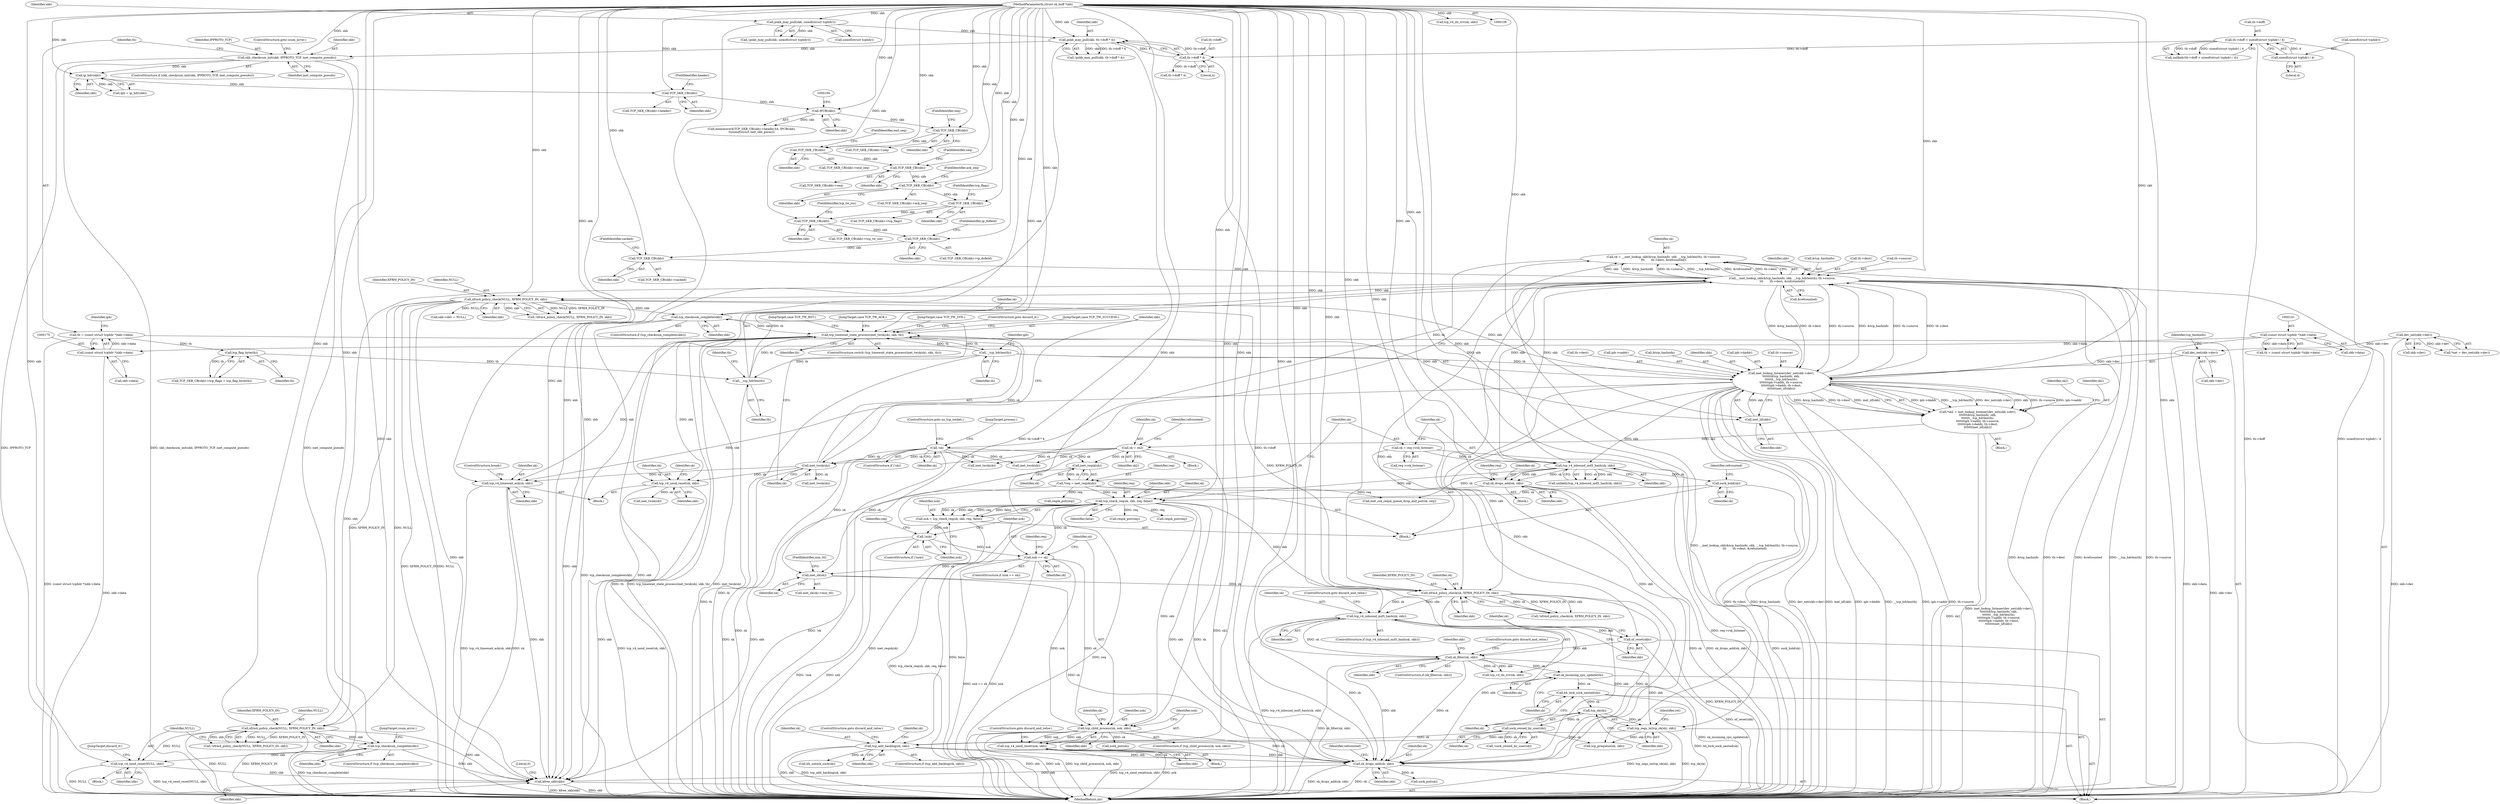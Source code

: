 digraph "0_linux_ac6e780070e30e4c35bd395acfe9191e6268bdd3@API" {
"1000501" [label="(Call,kfree_skb(skb))"];
"1000158" [label="(Call,pskb_may_pull(skb, th->doff * 4))"];
"1000133" [label="(Call,pskb_may_pull(skb, sizeof(struct tcphdr)))"];
"1000107" [label="(MethodParameterIn,struct sk_buff *skb)"];
"1000160" [label="(Call,th->doff * 4)"];
"1000147" [label="(Call,th->doff < sizeof(struct tcphdr) / 4)"];
"1000151" [label="(Call,sizeof(struct tcphdr) / 4)"];
"1000167" [label="(Call,skb_checksum_init(skb, IPPROTO_TCP, inet_compute_pseudo))"];
"1000517" [label="(Call,xfrm4_policy_check(NULL, XFRM_POLICY_IN, skb))"];
"1000546" [label="(Call,inet_lookup_listener(dev_net(skb->dev),\n\t\t\t\t\t\t\t&tcp_hashinfo, skb,\n\t\t\t\t\t\t\t__tcp_hdrlen(th),\n\t\t\t\t\t\t\tiph->saddr, th->source,\n\t\t\t\t\t\t\tiph->daddr, th->dest,\n\t\t\t\t\t\t\tinet_iif(skb)))"];
"1000547" [label="(Call,dev_net(skb->dev))"];
"1000112" [label="(Call,dev_net(skb->dev))"];
"1000270" [label="(Call,__inet_lookup_skb(&tcp_hashinfo, skb, __tcp_hdrlen(th), th->source,\n\t\t\t       th->dest, &refcounted))"];
"1000316" [label="(Call,tcp_v4_inbound_md5_hash(sk, skb))"];
"1000309" [label="(Call,sk = req->rsk_listener)"];
"1000263" [label="(Call,TCP_SKB_CB(skb))"];
"1000256" [label="(Call,TCP_SKB_CB(skb))"];
"1000250" [label="(Call,TCP_SKB_CB(skb))"];
"1000243" [label="(Call,TCP_SKB_CB(skb))"];
"1000234" [label="(Call,TCP_SKB_CB(skb))"];
"1000212" [label="(Call,TCP_SKB_CB(skb))"];
"1000207" [label="(Call,TCP_SKB_CB(skb))"];
"1000198" [label="(Call,TCP_SKB_CB(skb))"];
"1000191" [label="(Call,IPCB(skb))"];
"1000187" [label="(Call,TCP_SKB_CB(skb))"];
"1000181" [label="(Call,ip_hdr(skb))"];
"1000274" [label="(Call,__tcp_hdrlen(th))"];
"1000554" [label="(Call,__tcp_hdrlen(th))"];
"1000535" [label="(Call,tcp_timewait_state_process(inet_twsk(sk), skb, th))"];
"1000536" [label="(Call,inet_twsk(sk))"];
"1000285" [label="(Call,!sk)"];
"1000268" [label="(Call,sk = __inet_lookup_skb(&tcp_hashinfo, skb, __tcp_hdrlen(th), th->source,\n\t\t\t       th->dest, &refcounted))"];
"1000576" [label="(Call,sk = sk2)"];
"1000544" [label="(Call,*sk2 = inet_lookup_listener(dev_net(skb->dev),\n\t\t\t\t\t\t\t&tcp_hashinfo, skb,\n\t\t\t\t\t\t\t__tcp_hdrlen(th),\n\t\t\t\t\t\t\tiph->saddr, th->source,\n\t\t\t\t\t\t\tiph->daddr, th->dest,\n\t\t\t\t\t\t\tinet_iif(skb)))"];
"1000527" [label="(Call,tcp_checksum_complete(skb))"];
"1000246" [label="(Call,tcp_flag_byte(th))"];
"1000172" [label="(Call,th = (const struct tcphdr *)skb->data)"];
"1000174" [label="(Call,(const struct tcphdr *)skb->data)"];
"1000140" [label="(Call,(const struct tcphdr *)skb->data)"];
"1000568" [label="(Call,inet_iif(skb))"];
"1000584" [label="(Call,tcp_v4_timewait_ack(sk, skb))"];
"1000320" [label="(Call,sk_drops_add(sk, skb))"];
"1000478" [label="(Call,xfrm4_policy_check(NULL, XFRM_POLICY_IN, skb))"];
"1000589" [label="(Call,tcp_v4_send_reset(sk, skb))"];
"1000497" [label="(Call,tcp_v4_send_reset(NULL, skb))"];
"1000484" [label="(Call,tcp_checksum_complete(skb))"];
"1000506" [label="(Call,sk_drops_add(sk, skb))"];
"1000404" [label="(Call,tcp_v4_inbound_md5_hash(sk, skb))"];
"1000398" [label="(Call,xfrm4_policy_check(sk, XFRM_POLICY_IN, skb))"];
"1000388" [label="(Call,inet_sk(sk))"];
"1000358" [label="(Call,nsk == sk)"];
"1000351" [label="(Call,!nsk)"];
"1000343" [label="(Call,nsk = tcp_check_req(sk, skb, req, false))"];
"1000345" [label="(Call,tcp_check_req(sk, skb, req, false))"];
"1000338" [label="(Call,sock_hold(sk))"];
"1000304" [label="(Call,*req = inet_reqsk(sk))"];
"1000306" [label="(Call,inet_reqsk(sk))"];
"1000411" [label="(Call,sk_filter(sk, skb))"];
"1000408" [label="(Call,nf_reset(skb))"];
"1000366" [label="(Call,tcp_child_process(sk, nsk, skb))"];
"1000461" [label="(Call,tcp_add_backlog(sk, skb))"];
"1000446" [label="(Call,sock_owned_by_user(sk))"];
"1000438" [label="(Call,tcp_sk(sk))"];
"1000435" [label="(Call,bh_lock_sock_nested(sk))"];
"1000433" [label="(Call,sk_incoming_cpu_update(sk))"];
"1000437" [label="(Call,tcp_segs_in(tcp_sk(sk), skb))"];
"1000371" [label="(Call,tcp_v4_send_reset(nsk, skb))"];
"1000572" [label="(Block,)"];
"1000182" [label="(Identifier,skb)"];
"1000242" [label="(Call,TCP_SKB_CB(skb)->tcp_flags)"];
"1000467" [label="(Identifier,sk)"];
"1000243" [label="(Call,TCP_SKB_CB(skb))"];
"1000349" [label="(Identifier,false)"];
"1000315" [label="(Call,unlikely(tcp_v4_inbound_md5_hash(sk, skb)))"];
"1000462" [label="(Identifier,sk)"];
"1000258" [label="(FieldIdentifier,ip_dsfield)"];
"1000445" [label="(Call,!sock_owned_by_user(sk))"];
"1000311" [label="(Call,req->rsk_listener)"];
"1000151" [label="(Call,sizeof(struct tcphdr) / 4)"];
"1000186" [label="(Call,TCP_SKB_CB(skb)->header)"];
"1000257" [label="(Identifier,skb)"];
"1000273" [label="(Identifier,skb)"];
"1000362" [label="(Call,reqsk_put(req))"];
"1000212" [label="(Call,TCP_SKB_CB(skb))"];
"1000270" [label="(Call,__inet_lookup_skb(&tcp_hashinfo, skb, __tcp_hdrlen(th), th->source,\n\t\t\t       th->dest, &refcounted))"];
"1000487" [label="(JumpTarget,csum_error:)"];
"1000373" [label="(Identifier,skb)"];
"1000498" [label="(Identifier,NULL)"];
"1000277" [label="(Identifier,th)"];
"1000213" [label="(Identifier,skb)"];
"1000181" [label="(Call,ip_hdr(skb))"];
"1000271" [label="(Call,&tcp_hashinfo)"];
"1000479" [label="(Identifier,NULL)"];
"1000390" [label="(FieldIdentifier,min_ttl)"];
"1000548" [label="(Call,skb->dev)"];
"1000591" [label="(Identifier,skb)"];
"1000346" [label="(Identifier,sk)"];
"1000404" [label="(Call,tcp_v4_inbound_md5_hash(sk, skb))"];
"1000146" [label="(Call,unlikely(th->doff < sizeof(struct tcphdr) / 4))"];
"1000211" [label="(Call,TCP_SKB_CB(skb)->seq)"];
"1000511" [label="(Call,sock_put(sk))"];
"1000460" [label="(ControlStructure,if (tcp_add_backlog(sk, skb)))"];
"1000410" [label="(ControlStructure,if (sk_filter(sk, skb)))"];
"1000461" [label="(Call,tcp_add_backlog(sk, skb))"];
"1000344" [label="(Identifier,nsk)"];
"1000541" [label="(JumpTarget,case TCP_TW_SYN:)"];
"1000265" [label="(FieldIdentifier,sacked)"];
"1000304" [label="(Call,*req = inet_reqsk(sk))"];
"1000275" [label="(Identifier,th)"];
"1000233" [label="(Call,TCP_SKB_CB(skb)->ack_seq)"];
"1000241" [label="(Call,TCP_SKB_CB(skb)->tcp_flags = tcp_flag_byte(th))"];
"1000587" [label="(ControlStructure,break;)"];
"1000578" [label="(Identifier,sk2)"];
"1000154" [label="(Literal,4)"];
"1000537" [label="(Identifier,sk)"];
"1000179" [label="(Call,iph = ip_hdr(skb))"];
"1000306" [label="(Call,inet_reqsk(sk))"];
"1000571" [label="(Identifier,sk2)"];
"1000176" [label="(Call,skb->data)"];
"1000585" [label="(Identifier,sk)"];
"1000132" [label="(Call,!pskb_may_pull(skb, sizeof(struct tcphdr)))"];
"1000170" [label="(Identifier,inet_compute_pseudo)"];
"1000510" [label="(Identifier,refcounted)"];
"1000463" [label="(Identifier,skb)"];
"1000447" [label="(Identifier,sk)"];
"1000234" [label="(Call,TCP_SKB_CB(skb))"];
"1000209" [label="(FieldIdentifier,end_seq)"];
"1000484" [label="(Call,tcp_checksum_complete(skb))"];
"1000352" [label="(Identifier,nsk)"];
"1000236" [label="(FieldIdentifier,ack_seq)"];
"1000456" [label="(Call,tcp_v4_do_rcv(sk, skb))"];
"1000227" [label="(Call,th->doff * 4)"];
"1000568" [label="(Call,inet_iif(skb))"];
"1000287" [label="(ControlStructure,goto no_tcp_socket;)"];
"1000597" [label="(ControlStructure,goto discard_it;)"];
"1000319" [label="(Block,)"];
"1000247" [label="(Identifier,th)"];
"1000321" [label="(Identifier,sk)"];
"1000401" [label="(Identifier,skb)"];
"1000593" [label="(Call,inet_twsk(sk))"];
"1000334" [label="(Call,inet_csk_reqsk_queue_drop_and_put(sk, req))"];
"1000367" [label="(Identifier,sk)"];
"1000446" [label="(Call,sock_owned_by_user(sk))"];
"1000252" [label="(FieldIdentifier,tcp_tw_isn)"];
"1000256" [label="(Call,TCP_SKB_CB(skb))"];
"1000167" [label="(Call,skb_checksum_init(skb, IPPROTO_TCP, inet_compute_pseudo))"];
"1000371" [label="(Call,tcp_v4_send_reset(nsk, skb))"];
"1000398" [label="(Call,xfrm4_policy_check(sk, XFRM_POLICY_IN, skb))"];
"1000496" [label="(Block,)"];
"1000483" [label="(ControlStructure,if (tcp_checksum_complete(skb)))"];
"1000206" [label="(Call,TCP_SKB_CB(skb)->end_seq)"];
"1000171" [label="(ControlStructure,goto csum_error;)"];
"1000527" [label="(Call,tcp_checksum_complete(skb))"];
"1000323" [label="(Call,reqsk_put(req))"];
"1000414" [label="(ControlStructure,goto discard_and_relse;)"];
"1000189" [label="(FieldIdentifier,header)"];
"1000251" [label="(Identifier,skb)"];
"1000520" [label="(Identifier,skb)"];
"1000596" [label="(JumpTarget,case TCP_TW_SUCCESS:)"];
"1000161" [label="(Call,th->doff)"];
"1000546" [label="(Call,inet_lookup_listener(dev_net(skb->dev),\n\t\t\t\t\t\t\t&tcp_hashinfo, skb,\n\t\t\t\t\t\t\t__tcp_hdrlen(th),\n\t\t\t\t\t\t\tiph->saddr, th->source,\n\t\t\t\t\t\t\tiph->daddr, th->dest,\n\t\t\t\t\t\t\tinet_iif(skb)))"];
"1000164" [label="(Literal,4)"];
"1000142" [label="(Call,skb->data)"];
"1000406" [label="(Identifier,skb)"];
"1000309" [label="(Call,sk = req->rsk_listener)"];
"1000160" [label="(Call,th->doff * 4)"];
"1000169" [label="(Identifier,IPPROTO_TCP)"];
"1000542" [label="(Block,)"];
"1000200" [label="(FieldIdentifier,seq)"];
"1000264" [label="(Identifier,skb)"];
"1000477" [label="(Call,!xfrm4_policy_check(NULL, XFRM_POLICY_IN, skb))"];
"1000245" [label="(FieldIdentifier,tcp_flags)"];
"1000557" [label="(Identifier,iph)"];
"1000341" [label="(Identifier,refcounted)"];
"1000544" [label="(Call,*sk2 = inet_lookup_listener(dev_net(skb->dev),\n\t\t\t\t\t\t\t&tcp_hashinfo, skb,\n\t\t\t\t\t\t\t__tcp_hdrlen(th),\n\t\t\t\t\t\t\tiph->saddr, th->source,\n\t\t\t\t\t\t\tiph->daddr, th->dest,\n\t\t\t\t\t\t\tinet_iif(skb)))"];
"1000588" [label="(JumpTarget,case TCP_TW_RST:)"];
"1000168" [label="(Identifier,skb)"];
"1000433" [label="(Call,sk_incoming_cpu_update(sk))"];
"1000451" [label="(Call,tcp_prequeue(sk, skb))"];
"1000407" [label="(ControlStructure,goto discard_and_relse;)"];
"1000244" [label="(Identifier,skb)"];
"1000400" [label="(Identifier,XFRM_POLICY_IN)"];
"1000263" [label="(Call,TCP_SKB_CB(skb))"];
"1000365" [label="(ControlStructure,if (tcp_child_process(sk, nsk, skb)))"];
"1000438" [label="(Call,tcp_sk(sk))"];
"1000547" [label="(Call,dev_net(skb->dev))"];
"1000192" [label="(Identifier,skb)"];
"1000288" [label="(JumpTarget,process:)"];
"1000343" [label="(Call,nsk = tcp_check_req(sk, skb, req, false))"];
"1000405" [label="(Identifier,sk)"];
"1000378" [label="(Identifier,sk)"];
"1000310" [label="(Identifier,sk)"];
"1000523" [label="(Call,inet_twsk(sk))"];
"1000351" [label="(Call,!nsk)"];
"1000318" [label="(Identifier,skb)"];
"1000285" [label="(Call,!sk)"];
"1000436" [label="(Identifier,sk)"];
"1000279" [label="(Call,th->dest)"];
"1000348" [label="(Identifier,req)"];
"1000497" [label="(Call,tcp_v4_send_reset(NULL, skb))"];
"1000387" [label="(Call,inet_sk(sk)->min_ttl)"];
"1000250" [label="(Call,TCP_SKB_CB(skb))"];
"1000370" [label="(Block,)"];
"1000437" [label="(Call,tcp_segs_in(tcp_sk(sk), skb))"];
"1000586" [label="(Identifier,skb)"];
"1000345" [label="(Call,tcp_check_req(sk, skb, req, false))"];
"1000540" [label="(Block,)"];
"1000360" [label="(Identifier,sk)"];
"1000531" [label="(Call,inet_twsk(sk))"];
"1000372" [label="(Identifier,nsk)"];
"1000517" [label="(Call,xfrm4_policy_check(NULL, XFRM_POLICY_IN, skb))"];
"1000249" [label="(Call,TCP_SKB_CB(skb)->tcp_tw_isn)"];
"1000545" [label="(Identifier,sk2)"];
"1000157" [label="(Call,!pskb_may_pull(skb, th->doff * 4))"];
"1000553" [label="(Identifier,skb)"];
"1000485" [label="(Identifier,skb)"];
"1000110" [label="(Call,*net = dev_net(skb->dev))"];
"1000535" [label="(Call,tcp_timewait_state_process(inet_twsk(sk), skb, th))"];
"1000305" [label="(Identifier,req)"];
"1000574" [label="(Call,inet_twsk(sk))"];
"1000480" [label="(Identifier,XFRM_POLICY_IN)"];
"1000359" [label="(Identifier,nsk)"];
"1000538" [label="(Identifier,skb)"];
"1000536" [label="(Call,inet_twsk(sk))"];
"1000465" [label="(ControlStructure,goto discard_and_relse;)"];
"1000148" [label="(Call,th->doff)"];
"1000108" [label="(Block,)"];
"1000147" [label="(Call,th->doff < sizeof(struct tcphdr) / 4)"];
"1000354" [label="(Call,reqsk_put(req))"];
"1000320" [label="(Call,sk_drops_add(sk, skb))"];
"1000409" [label="(Identifier,skb)"];
"1000183" [label="(Call,memmove(&TCP_SKB_CB(skb)->header.h4, IPCB(skb),\n\t\tsizeof(struct inet_skb_parm)))"];
"1000133" [label="(Call,pskb_may_pull(skb, sizeof(struct tcphdr)))"];
"1000554" [label="(Call,__tcp_hdrlen(th))"];
"1000107" [label="(MethodParameterIn,struct sk_buff *skb)"];
"1000539" [label="(Identifier,th)"];
"1000532" [label="(Identifier,sk)"];
"1000282" [label="(Call,&refcounted)"];
"1000269" [label="(Identifier,sk)"];
"1000347" [label="(Identifier,skb)"];
"1000338" [label="(Call,sock_hold(sk))"];
"1000507" [label="(Identifier,sk)"];
"1000268" [label="(Call,sk = __inet_lookup_skb(&tcp_hashinfo, skb, __tcp_hdrlen(th), th->source,\n\t\t\t       th->dest, &refcounted))"];
"1000358" [label="(Call,nsk == sk)"];
"1000368" [label="(Identifier,nsk)"];
"1000134" [label="(Identifier,skb)"];
"1000408" [label="(Call,nf_reset(skb))"];
"1000152" [label="(Call,sizeof(struct tcphdr))"];
"1000516" [label="(Call,!xfrm4_policy_check(NULL, XFRM_POLICY_IN, skb))"];
"1000274" [label="(Call,__tcp_hdrlen(th))"];
"1000276" [label="(Call,th->source)"];
"1000174" [label="(Call,(const struct tcphdr *)skb->data)"];
"1000583" [label="(JumpTarget,case TCP_TW_ACK:)"];
"1000317" [label="(Identifier,sk)"];
"1000417" [label="(Identifier,skb)"];
"1000158" [label="(Call,pskb_may_pull(skb, th->doff * 4))"];
"1000208" [label="(Identifier,skb)"];
"1000262" [label="(Call,TCP_SKB_CB(skb)->sacked)"];
"1000403" [label="(ControlStructure,if (tcp_v4_inbound_md5_hash(sk, skb)))"];
"1000389" [label="(Identifier,sk)"];
"1000519" [label="(Identifier,XFRM_POLICY_IN)"];
"1000324" [label="(Identifier,req)"];
"1000569" [label="(Identifier,skb)"];
"1000369" [label="(Identifier,skb)"];
"1000481" [label="(Identifier,skb)"];
"1000439" [label="(Identifier,sk)"];
"1000197" [label="(Call,TCP_SKB_CB(skb)->seq)"];
"1000166" [label="(ControlStructure,if (skb_checksum_init(skb, IPPROTO_TCP, inet_compute_pseudo)))"];
"1000388" [label="(Call,inet_sk(sk))"];
"1000188" [label="(Identifier,skb)"];
"1000307" [label="(Identifier,sk)"];
"1000198" [label="(Call,TCP_SKB_CB(skb))"];
"1000562" [label="(Call,iph->daddr)"];
"1000559" [label="(Call,th->source)"];
"1000355" [label="(Identifier,req)"];
"1000413" [label="(Identifier,skb)"];
"1000374" [label="(ControlStructure,goto discard_and_relse;)"];
"1000316" [label="(Call,tcp_v4_inbound_md5_hash(sk, skb))"];
"1000526" [label="(ControlStructure,if (tcp_checksum_complete(skb)))"];
"1000500" [label="(JumpTarget,discard_it:)"];
"1000246" [label="(Call,tcp_flag_byte(th))"];
"1000191" [label="(Call,IPCB(skb))"];
"1000411" [label="(Call,sk_filter(sk, skb))"];
"1000552" [label="(Identifier,tcp_hashinfo)"];
"1000577" [label="(Identifier,sk)"];
"1000555" [label="(Identifier,th)"];
"1000584" [label="(Call,tcp_v4_timewait_ack(sk, skb))"];
"1000576" [label="(Call,sk = sk2)"];
"1000478" [label="(Call,xfrm4_policy_check(NULL, XFRM_POLICY_IN, skb))"];
"1000180" [label="(Identifier,iph)"];
"1000284" [label="(ControlStructure,if (!sk))"];
"1000565" [label="(Call,th->dest)"];
"1000518" [label="(Identifier,NULL)"];
"1000502" [label="(Identifier,skb)"];
"1000499" [label="(Identifier,skb)"];
"1000140" [label="(Call,(const struct tcphdr *)skb->data)"];
"1000286" [label="(Identifier,sk)"];
"1000466" [label="(Call,bh_unlock_sock(sk))"];
"1000504" [label="(Literal,0)"];
"1000113" [label="(Call,skb->dev)"];
"1000589" [label="(Call,tcp_v4_send_reset(sk, skb))"];
"1000135" [label="(Call,sizeof(struct tcphdr))"];
"1000214" [label="(FieldIdentifier,seq)"];
"1000138" [label="(Call,th = (const struct tcphdr *)skb->data)"];
"1000501" [label="(Call,kfree_skb(skb))"];
"1000207" [label="(Call,TCP_SKB_CB(skb))"];
"1000556" [label="(Call,iph->saddr)"];
"1000159" [label="(Identifier,skb)"];
"1000187" [label="(Call,TCP_SKB_CB(skb))"];
"1000508" [label="(Identifier,skb)"];
"1000506" [label="(Call,sk_drops_add(sk, skb))"];
"1000112" [label="(Call,dev_net(skb->dev))"];
"1000377" [label="(Call,sock_put(sk))"];
"1000255" [label="(Call,TCP_SKB_CB(skb)->ip_dsfield)"];
"1000429" [label="(Call,tcp_v4_do_rcv(sk, skb))"];
"1000322" [label="(Identifier,skb)"];
"1000235" [label="(Identifier,skb)"];
"1000580" [label="(Identifier,refcounted)"];
"1000397" [label="(Call,!xfrm4_policy_check(sk, XFRM_POLICY_IN, skb))"];
"1000551" [label="(Call,&tcp_hashinfo)"];
"1000350" [label="(ControlStructure,if (!nsk))"];
"1000528" [label="(Identifier,skb)"];
"1000399" [label="(Identifier,sk)"];
"1000434" [label="(Identifier,sk)"];
"1000598" [label="(MethodReturn,int)"];
"1000412" [label="(Identifier,sk)"];
"1000440" [label="(Identifier,skb)"];
"1000357" [label="(ControlStructure,if (nsk == sk))"];
"1000173" [label="(Identifier,th)"];
"1000339" [label="(Identifier,sk)"];
"1000415" [label="(Call,skb->dev = NULL)"];
"1000172" [label="(Call,th = (const struct tcphdr *)skb->data)"];
"1000442" [label="(Identifier,ret)"];
"1000199" [label="(Identifier,skb)"];
"1000534" [label="(ControlStructure,switch (tcp_timewait_state_process(inet_twsk(sk), skb, th)))"];
"1000363" [label="(Identifier,req)"];
"1000435" [label="(Call,bh_lock_sock_nested(sk))"];
"1000302" [label="(Block,)"];
"1000590" [label="(Identifier,sk)"];
"1000366" [label="(Call,tcp_child_process(sk, nsk, skb))"];
"1000594" [label="(Identifier,sk)"];
"1000501" -> "1000108"  [label="AST: "];
"1000501" -> "1000502"  [label="CFG: "];
"1000502" -> "1000501"  [label="AST: "];
"1000504" -> "1000501"  [label="CFG: "];
"1000501" -> "1000598"  [label="DDG: skb"];
"1000501" -> "1000598"  [label="DDG: kfree_skb(skb)"];
"1000158" -> "1000501"  [label="DDG: skb"];
"1000167" -> "1000501"  [label="DDG: skb"];
"1000517" -> "1000501"  [label="DDG: skb"];
"1000527" -> "1000501"  [label="DDG: skb"];
"1000133" -> "1000501"  [label="DDG: skb"];
"1000584" -> "1000501"  [label="DDG: skb"];
"1000320" -> "1000501"  [label="DDG: skb"];
"1000478" -> "1000501"  [label="DDG: skb"];
"1000535" -> "1000501"  [label="DDG: skb"];
"1000589" -> "1000501"  [label="DDG: skb"];
"1000497" -> "1000501"  [label="DDG: skb"];
"1000506" -> "1000501"  [label="DDG: skb"];
"1000484" -> "1000501"  [label="DDG: skb"];
"1000107" -> "1000501"  [label="DDG: skb"];
"1000158" -> "1000157"  [label="AST: "];
"1000158" -> "1000160"  [label="CFG: "];
"1000159" -> "1000158"  [label="AST: "];
"1000160" -> "1000158"  [label="AST: "];
"1000157" -> "1000158"  [label="CFG: "];
"1000158" -> "1000598"  [label="DDG: th->doff * 4"];
"1000158" -> "1000157"  [label="DDG: skb"];
"1000158" -> "1000157"  [label="DDG: th->doff * 4"];
"1000133" -> "1000158"  [label="DDG: skb"];
"1000107" -> "1000158"  [label="DDG: skb"];
"1000160" -> "1000158"  [label="DDG: th->doff"];
"1000160" -> "1000158"  [label="DDG: 4"];
"1000158" -> "1000167"  [label="DDG: skb"];
"1000133" -> "1000132"  [label="AST: "];
"1000133" -> "1000135"  [label="CFG: "];
"1000134" -> "1000133"  [label="AST: "];
"1000135" -> "1000133"  [label="AST: "];
"1000132" -> "1000133"  [label="CFG: "];
"1000133" -> "1000132"  [label="DDG: skb"];
"1000107" -> "1000133"  [label="DDG: skb"];
"1000107" -> "1000106"  [label="AST: "];
"1000107" -> "1000598"  [label="DDG: skb"];
"1000107" -> "1000167"  [label="DDG: skb"];
"1000107" -> "1000181"  [label="DDG: skb"];
"1000107" -> "1000187"  [label="DDG: skb"];
"1000107" -> "1000191"  [label="DDG: skb"];
"1000107" -> "1000198"  [label="DDG: skb"];
"1000107" -> "1000207"  [label="DDG: skb"];
"1000107" -> "1000212"  [label="DDG: skb"];
"1000107" -> "1000234"  [label="DDG: skb"];
"1000107" -> "1000243"  [label="DDG: skb"];
"1000107" -> "1000250"  [label="DDG: skb"];
"1000107" -> "1000256"  [label="DDG: skb"];
"1000107" -> "1000263"  [label="DDG: skb"];
"1000107" -> "1000270"  [label="DDG: skb"];
"1000107" -> "1000316"  [label="DDG: skb"];
"1000107" -> "1000320"  [label="DDG: skb"];
"1000107" -> "1000345"  [label="DDG: skb"];
"1000107" -> "1000366"  [label="DDG: skb"];
"1000107" -> "1000371"  [label="DDG: skb"];
"1000107" -> "1000398"  [label="DDG: skb"];
"1000107" -> "1000404"  [label="DDG: skb"];
"1000107" -> "1000408"  [label="DDG: skb"];
"1000107" -> "1000411"  [label="DDG: skb"];
"1000107" -> "1000429"  [label="DDG: skb"];
"1000107" -> "1000437"  [label="DDG: skb"];
"1000107" -> "1000451"  [label="DDG: skb"];
"1000107" -> "1000456"  [label="DDG: skb"];
"1000107" -> "1000461"  [label="DDG: skb"];
"1000107" -> "1000478"  [label="DDG: skb"];
"1000107" -> "1000484"  [label="DDG: skb"];
"1000107" -> "1000497"  [label="DDG: skb"];
"1000107" -> "1000506"  [label="DDG: skb"];
"1000107" -> "1000517"  [label="DDG: skb"];
"1000107" -> "1000527"  [label="DDG: skb"];
"1000107" -> "1000535"  [label="DDG: skb"];
"1000107" -> "1000546"  [label="DDG: skb"];
"1000107" -> "1000568"  [label="DDG: skb"];
"1000107" -> "1000584"  [label="DDG: skb"];
"1000107" -> "1000589"  [label="DDG: skb"];
"1000160" -> "1000164"  [label="CFG: "];
"1000161" -> "1000160"  [label="AST: "];
"1000164" -> "1000160"  [label="AST: "];
"1000160" -> "1000598"  [label="DDG: th->doff"];
"1000147" -> "1000160"  [label="DDG: th->doff"];
"1000160" -> "1000227"  [label="DDG: th->doff"];
"1000147" -> "1000146"  [label="AST: "];
"1000147" -> "1000151"  [label="CFG: "];
"1000148" -> "1000147"  [label="AST: "];
"1000151" -> "1000147"  [label="AST: "];
"1000146" -> "1000147"  [label="CFG: "];
"1000147" -> "1000598"  [label="DDG: sizeof(struct tcphdr) / 4"];
"1000147" -> "1000598"  [label="DDG: th->doff"];
"1000147" -> "1000146"  [label="DDG: th->doff"];
"1000147" -> "1000146"  [label="DDG: sizeof(struct tcphdr) / 4"];
"1000151" -> "1000147"  [label="DDG: 4"];
"1000151" -> "1000154"  [label="CFG: "];
"1000152" -> "1000151"  [label="AST: "];
"1000154" -> "1000151"  [label="AST: "];
"1000167" -> "1000166"  [label="AST: "];
"1000167" -> "1000170"  [label="CFG: "];
"1000168" -> "1000167"  [label="AST: "];
"1000169" -> "1000167"  [label="AST: "];
"1000170" -> "1000167"  [label="AST: "];
"1000171" -> "1000167"  [label="CFG: "];
"1000173" -> "1000167"  [label="CFG: "];
"1000167" -> "1000598"  [label="DDG: IPPROTO_TCP"];
"1000167" -> "1000598"  [label="DDG: skb_checksum_init(skb, IPPROTO_TCP, inet_compute_pseudo)"];
"1000167" -> "1000598"  [label="DDG: inet_compute_pseudo"];
"1000167" -> "1000181"  [label="DDG: skb"];
"1000517" -> "1000516"  [label="AST: "];
"1000517" -> "1000520"  [label="CFG: "];
"1000518" -> "1000517"  [label="AST: "];
"1000519" -> "1000517"  [label="AST: "];
"1000520" -> "1000517"  [label="AST: "];
"1000516" -> "1000517"  [label="CFG: "];
"1000517" -> "1000598"  [label="DDG: XFRM_POLICY_IN"];
"1000517" -> "1000598"  [label="DDG: NULL"];
"1000517" -> "1000398"  [label="DDG: XFRM_POLICY_IN"];
"1000517" -> "1000415"  [label="DDG: NULL"];
"1000517" -> "1000478"  [label="DDG: NULL"];
"1000517" -> "1000478"  [label="DDG: XFRM_POLICY_IN"];
"1000517" -> "1000516"  [label="DDG: NULL"];
"1000517" -> "1000516"  [label="DDG: XFRM_POLICY_IN"];
"1000517" -> "1000516"  [label="DDG: skb"];
"1000546" -> "1000517"  [label="DDG: skb"];
"1000270" -> "1000517"  [label="DDG: skb"];
"1000517" -> "1000527"  [label="DDG: skb"];
"1000546" -> "1000544"  [label="AST: "];
"1000546" -> "1000568"  [label="CFG: "];
"1000547" -> "1000546"  [label="AST: "];
"1000551" -> "1000546"  [label="AST: "];
"1000553" -> "1000546"  [label="AST: "];
"1000554" -> "1000546"  [label="AST: "];
"1000556" -> "1000546"  [label="AST: "];
"1000559" -> "1000546"  [label="AST: "];
"1000562" -> "1000546"  [label="AST: "];
"1000565" -> "1000546"  [label="AST: "];
"1000568" -> "1000546"  [label="AST: "];
"1000544" -> "1000546"  [label="CFG: "];
"1000546" -> "1000598"  [label="DDG: inet_iif(skb)"];
"1000546" -> "1000598"  [label="DDG: iph->daddr"];
"1000546" -> "1000598"  [label="DDG: __tcp_hdrlen(th)"];
"1000546" -> "1000598"  [label="DDG: iph->saddr"];
"1000546" -> "1000598"  [label="DDG: th->source"];
"1000546" -> "1000598"  [label="DDG: th->dest"];
"1000546" -> "1000598"  [label="DDG: &tcp_hashinfo"];
"1000546" -> "1000598"  [label="DDG: dev_net(skb->dev)"];
"1000546" -> "1000270"  [label="DDG: &tcp_hashinfo"];
"1000546" -> "1000270"  [label="DDG: th->source"];
"1000546" -> "1000270"  [label="DDG: th->dest"];
"1000546" -> "1000316"  [label="DDG: skb"];
"1000546" -> "1000398"  [label="DDG: skb"];
"1000546" -> "1000506"  [label="DDG: skb"];
"1000546" -> "1000544"  [label="DDG: iph->daddr"];
"1000546" -> "1000544"  [label="DDG: __tcp_hdrlen(th)"];
"1000546" -> "1000544"  [label="DDG: dev_net(skb->dev)"];
"1000546" -> "1000544"  [label="DDG: skb"];
"1000546" -> "1000544"  [label="DDG: th->source"];
"1000546" -> "1000544"  [label="DDG: iph->saddr"];
"1000546" -> "1000544"  [label="DDG: &tcp_hashinfo"];
"1000546" -> "1000544"  [label="DDG: th->dest"];
"1000546" -> "1000544"  [label="DDG: inet_iif(skb)"];
"1000547" -> "1000546"  [label="DDG: skb->dev"];
"1000270" -> "1000546"  [label="DDG: &tcp_hashinfo"];
"1000270" -> "1000546"  [label="DDG: th->source"];
"1000270" -> "1000546"  [label="DDG: th->dest"];
"1000568" -> "1000546"  [label="DDG: skb"];
"1000554" -> "1000546"  [label="DDG: th"];
"1000546" -> "1000584"  [label="DDG: skb"];
"1000547" -> "1000548"  [label="CFG: "];
"1000548" -> "1000547"  [label="AST: "];
"1000552" -> "1000547"  [label="CFG: "];
"1000547" -> "1000598"  [label="DDG: skb->dev"];
"1000112" -> "1000547"  [label="DDG: skb->dev"];
"1000112" -> "1000110"  [label="AST: "];
"1000112" -> "1000113"  [label="CFG: "];
"1000113" -> "1000112"  [label="AST: "];
"1000110" -> "1000112"  [label="CFG: "];
"1000112" -> "1000598"  [label="DDG: skb->dev"];
"1000112" -> "1000110"  [label="DDG: skb->dev"];
"1000270" -> "1000268"  [label="AST: "];
"1000270" -> "1000282"  [label="CFG: "];
"1000271" -> "1000270"  [label="AST: "];
"1000273" -> "1000270"  [label="AST: "];
"1000274" -> "1000270"  [label="AST: "];
"1000276" -> "1000270"  [label="AST: "];
"1000279" -> "1000270"  [label="AST: "];
"1000282" -> "1000270"  [label="AST: "];
"1000268" -> "1000270"  [label="CFG: "];
"1000270" -> "1000598"  [label="DDG: &refcounted"];
"1000270" -> "1000598"  [label="DDG: __tcp_hdrlen(th)"];
"1000270" -> "1000598"  [label="DDG: th->source"];
"1000270" -> "1000598"  [label="DDG: &tcp_hashinfo"];
"1000270" -> "1000598"  [label="DDG: th->dest"];
"1000270" -> "1000268"  [label="DDG: skb"];
"1000270" -> "1000268"  [label="DDG: &tcp_hashinfo"];
"1000270" -> "1000268"  [label="DDG: th->source"];
"1000270" -> "1000268"  [label="DDG: __tcp_hdrlen(th)"];
"1000270" -> "1000268"  [label="DDG: &refcounted"];
"1000270" -> "1000268"  [label="DDG: th->dest"];
"1000316" -> "1000270"  [label="DDG: skb"];
"1000263" -> "1000270"  [label="DDG: skb"];
"1000274" -> "1000270"  [label="DDG: th"];
"1000270" -> "1000316"  [label="DDG: skb"];
"1000270" -> "1000398"  [label="DDG: skb"];
"1000270" -> "1000478"  [label="DDG: skb"];
"1000270" -> "1000506"  [label="DDG: skb"];
"1000316" -> "1000315"  [label="AST: "];
"1000316" -> "1000318"  [label="CFG: "];
"1000317" -> "1000316"  [label="AST: "];
"1000318" -> "1000316"  [label="AST: "];
"1000315" -> "1000316"  [label="CFG: "];
"1000316" -> "1000315"  [label="DDG: sk"];
"1000316" -> "1000315"  [label="DDG: skb"];
"1000309" -> "1000316"  [label="DDG: sk"];
"1000316" -> "1000320"  [label="DDG: sk"];
"1000316" -> "1000320"  [label="DDG: skb"];
"1000316" -> "1000334"  [label="DDG: sk"];
"1000316" -> "1000338"  [label="DDG: sk"];
"1000316" -> "1000345"  [label="DDG: skb"];
"1000309" -> "1000302"  [label="AST: "];
"1000309" -> "1000311"  [label="CFG: "];
"1000310" -> "1000309"  [label="AST: "];
"1000311" -> "1000309"  [label="AST: "];
"1000317" -> "1000309"  [label="CFG: "];
"1000309" -> "1000598"  [label="DDG: req->rsk_listener"];
"1000263" -> "1000262"  [label="AST: "];
"1000263" -> "1000264"  [label="CFG: "];
"1000264" -> "1000263"  [label="AST: "];
"1000265" -> "1000263"  [label="CFG: "];
"1000256" -> "1000263"  [label="DDG: skb"];
"1000256" -> "1000255"  [label="AST: "];
"1000256" -> "1000257"  [label="CFG: "];
"1000257" -> "1000256"  [label="AST: "];
"1000258" -> "1000256"  [label="CFG: "];
"1000250" -> "1000256"  [label="DDG: skb"];
"1000250" -> "1000249"  [label="AST: "];
"1000250" -> "1000251"  [label="CFG: "];
"1000251" -> "1000250"  [label="AST: "];
"1000252" -> "1000250"  [label="CFG: "];
"1000243" -> "1000250"  [label="DDG: skb"];
"1000243" -> "1000242"  [label="AST: "];
"1000243" -> "1000244"  [label="CFG: "];
"1000244" -> "1000243"  [label="AST: "];
"1000245" -> "1000243"  [label="CFG: "];
"1000234" -> "1000243"  [label="DDG: skb"];
"1000234" -> "1000233"  [label="AST: "];
"1000234" -> "1000235"  [label="CFG: "];
"1000235" -> "1000234"  [label="AST: "];
"1000236" -> "1000234"  [label="CFG: "];
"1000212" -> "1000234"  [label="DDG: skb"];
"1000212" -> "1000211"  [label="AST: "];
"1000212" -> "1000213"  [label="CFG: "];
"1000213" -> "1000212"  [label="AST: "];
"1000214" -> "1000212"  [label="CFG: "];
"1000207" -> "1000212"  [label="DDG: skb"];
"1000207" -> "1000206"  [label="AST: "];
"1000207" -> "1000208"  [label="CFG: "];
"1000208" -> "1000207"  [label="AST: "];
"1000209" -> "1000207"  [label="CFG: "];
"1000198" -> "1000207"  [label="DDG: skb"];
"1000198" -> "1000197"  [label="AST: "];
"1000198" -> "1000199"  [label="CFG: "];
"1000199" -> "1000198"  [label="AST: "];
"1000200" -> "1000198"  [label="CFG: "];
"1000191" -> "1000198"  [label="DDG: skb"];
"1000191" -> "1000183"  [label="AST: "];
"1000191" -> "1000192"  [label="CFG: "];
"1000192" -> "1000191"  [label="AST: "];
"1000194" -> "1000191"  [label="CFG: "];
"1000191" -> "1000183"  [label="DDG: skb"];
"1000187" -> "1000191"  [label="DDG: skb"];
"1000187" -> "1000186"  [label="AST: "];
"1000187" -> "1000188"  [label="CFG: "];
"1000188" -> "1000187"  [label="AST: "];
"1000189" -> "1000187"  [label="CFG: "];
"1000181" -> "1000187"  [label="DDG: skb"];
"1000181" -> "1000179"  [label="AST: "];
"1000181" -> "1000182"  [label="CFG: "];
"1000182" -> "1000181"  [label="AST: "];
"1000179" -> "1000181"  [label="CFG: "];
"1000181" -> "1000179"  [label="DDG: skb"];
"1000274" -> "1000275"  [label="CFG: "];
"1000275" -> "1000274"  [label="AST: "];
"1000277" -> "1000274"  [label="CFG: "];
"1000274" -> "1000598"  [label="DDG: th"];
"1000554" -> "1000274"  [label="DDG: th"];
"1000246" -> "1000274"  [label="DDG: th"];
"1000274" -> "1000535"  [label="DDG: th"];
"1000554" -> "1000555"  [label="CFG: "];
"1000555" -> "1000554"  [label="AST: "];
"1000557" -> "1000554"  [label="CFG: "];
"1000554" -> "1000598"  [label="DDG: th"];
"1000554" -> "1000535"  [label="DDG: th"];
"1000535" -> "1000554"  [label="DDG: th"];
"1000535" -> "1000534"  [label="AST: "];
"1000535" -> "1000539"  [label="CFG: "];
"1000536" -> "1000535"  [label="AST: "];
"1000538" -> "1000535"  [label="AST: "];
"1000539" -> "1000535"  [label="AST: "];
"1000541" -> "1000535"  [label="CFG: "];
"1000583" -> "1000535"  [label="CFG: "];
"1000588" -> "1000535"  [label="CFG: "];
"1000596" -> "1000535"  [label="CFG: "];
"1000597" -> "1000535"  [label="CFG: "];
"1000535" -> "1000598"  [label="DDG: inet_twsk(sk)"];
"1000535" -> "1000598"  [label="DDG: th"];
"1000535" -> "1000598"  [label="DDG: tcp_timewait_state_process(inet_twsk(sk), skb, th)"];
"1000536" -> "1000535"  [label="DDG: sk"];
"1000527" -> "1000535"  [label="DDG: skb"];
"1000535" -> "1000568"  [label="DDG: skb"];
"1000535" -> "1000584"  [label="DDG: skb"];
"1000535" -> "1000589"  [label="DDG: skb"];
"1000536" -> "1000537"  [label="CFG: "];
"1000537" -> "1000536"  [label="AST: "];
"1000538" -> "1000536"  [label="CFG: "];
"1000536" -> "1000598"  [label="DDG: sk"];
"1000285" -> "1000536"  [label="DDG: sk"];
"1000576" -> "1000536"  [label="DDG: sk"];
"1000536" -> "1000574"  [label="DDG: sk"];
"1000536" -> "1000584"  [label="DDG: sk"];
"1000536" -> "1000589"  [label="DDG: sk"];
"1000285" -> "1000284"  [label="AST: "];
"1000285" -> "1000286"  [label="CFG: "];
"1000286" -> "1000285"  [label="AST: "];
"1000287" -> "1000285"  [label="CFG: "];
"1000288" -> "1000285"  [label="CFG: "];
"1000285" -> "1000598"  [label="DDG: sk"];
"1000285" -> "1000598"  [label="DDG: !sk"];
"1000268" -> "1000285"  [label="DDG: sk"];
"1000285" -> "1000306"  [label="DDG: sk"];
"1000285" -> "1000388"  [label="DDG: sk"];
"1000285" -> "1000523"  [label="DDG: sk"];
"1000285" -> "1000531"  [label="DDG: sk"];
"1000268" -> "1000108"  [label="AST: "];
"1000269" -> "1000268"  [label="AST: "];
"1000286" -> "1000268"  [label="CFG: "];
"1000268" -> "1000598"  [label="DDG: __inet_lookup_skb(&tcp_hashinfo, skb, __tcp_hdrlen(th), th->source,\n\t\t\t       th->dest, &refcounted)"];
"1000576" -> "1000572"  [label="AST: "];
"1000576" -> "1000578"  [label="CFG: "];
"1000577" -> "1000576"  [label="AST: "];
"1000578" -> "1000576"  [label="AST: "];
"1000580" -> "1000576"  [label="CFG: "];
"1000576" -> "1000598"  [label="DDG: sk2"];
"1000576" -> "1000306"  [label="DDG: sk"];
"1000576" -> "1000388"  [label="DDG: sk"];
"1000576" -> "1000523"  [label="DDG: sk"];
"1000576" -> "1000531"  [label="DDG: sk"];
"1000544" -> "1000576"  [label="DDG: sk2"];
"1000544" -> "1000542"  [label="AST: "];
"1000545" -> "1000544"  [label="AST: "];
"1000571" -> "1000544"  [label="CFG: "];
"1000544" -> "1000598"  [label="DDG: inet_lookup_listener(dev_net(skb->dev),\n\t\t\t\t\t\t\t&tcp_hashinfo, skb,\n\t\t\t\t\t\t\t__tcp_hdrlen(th),\n\t\t\t\t\t\t\tiph->saddr, th->source,\n\t\t\t\t\t\t\tiph->daddr, th->dest,\n\t\t\t\t\t\t\tinet_iif(skb))"];
"1000544" -> "1000598"  [label="DDG: sk2"];
"1000527" -> "1000526"  [label="AST: "];
"1000527" -> "1000528"  [label="CFG: "];
"1000528" -> "1000527"  [label="AST: "];
"1000532" -> "1000527"  [label="CFG: "];
"1000537" -> "1000527"  [label="CFG: "];
"1000527" -> "1000598"  [label="DDG: tcp_checksum_complete(skb)"];
"1000246" -> "1000241"  [label="AST: "];
"1000246" -> "1000247"  [label="CFG: "];
"1000247" -> "1000246"  [label="AST: "];
"1000241" -> "1000246"  [label="CFG: "];
"1000246" -> "1000241"  [label="DDG: th"];
"1000172" -> "1000246"  [label="DDG: th"];
"1000172" -> "1000108"  [label="AST: "];
"1000172" -> "1000174"  [label="CFG: "];
"1000173" -> "1000172"  [label="AST: "];
"1000174" -> "1000172"  [label="AST: "];
"1000180" -> "1000172"  [label="CFG: "];
"1000172" -> "1000598"  [label="DDG: (const struct tcphdr *)skb->data"];
"1000174" -> "1000172"  [label="DDG: skb->data"];
"1000174" -> "1000176"  [label="CFG: "];
"1000175" -> "1000174"  [label="AST: "];
"1000176" -> "1000174"  [label="AST: "];
"1000174" -> "1000598"  [label="DDG: skb->data"];
"1000140" -> "1000174"  [label="DDG: skb->data"];
"1000140" -> "1000138"  [label="AST: "];
"1000140" -> "1000142"  [label="CFG: "];
"1000141" -> "1000140"  [label="AST: "];
"1000142" -> "1000140"  [label="AST: "];
"1000138" -> "1000140"  [label="CFG: "];
"1000140" -> "1000598"  [label="DDG: skb->data"];
"1000140" -> "1000138"  [label="DDG: skb->data"];
"1000568" -> "1000569"  [label="CFG: "];
"1000569" -> "1000568"  [label="AST: "];
"1000584" -> "1000540"  [label="AST: "];
"1000584" -> "1000586"  [label="CFG: "];
"1000585" -> "1000584"  [label="AST: "];
"1000586" -> "1000584"  [label="AST: "];
"1000587" -> "1000584"  [label="CFG: "];
"1000584" -> "1000598"  [label="DDG: tcp_v4_timewait_ack(sk, skb)"];
"1000584" -> "1000598"  [label="DDG: sk"];
"1000320" -> "1000319"  [label="AST: "];
"1000320" -> "1000322"  [label="CFG: "];
"1000321" -> "1000320"  [label="AST: "];
"1000322" -> "1000320"  [label="AST: "];
"1000324" -> "1000320"  [label="CFG: "];
"1000320" -> "1000598"  [label="DDG: sk"];
"1000320" -> "1000598"  [label="DDG: sk_drops_add(sk, skb)"];
"1000478" -> "1000477"  [label="AST: "];
"1000478" -> "1000481"  [label="CFG: "];
"1000479" -> "1000478"  [label="AST: "];
"1000480" -> "1000478"  [label="AST: "];
"1000481" -> "1000478"  [label="AST: "];
"1000477" -> "1000478"  [label="CFG: "];
"1000478" -> "1000598"  [label="DDG: NULL"];
"1000478" -> "1000598"  [label="DDG: XFRM_POLICY_IN"];
"1000478" -> "1000477"  [label="DDG: NULL"];
"1000478" -> "1000477"  [label="DDG: XFRM_POLICY_IN"];
"1000478" -> "1000477"  [label="DDG: skb"];
"1000478" -> "1000484"  [label="DDG: skb"];
"1000478" -> "1000497"  [label="DDG: NULL"];
"1000589" -> "1000540"  [label="AST: "];
"1000589" -> "1000591"  [label="CFG: "];
"1000590" -> "1000589"  [label="AST: "];
"1000591" -> "1000589"  [label="AST: "];
"1000594" -> "1000589"  [label="CFG: "];
"1000589" -> "1000598"  [label="DDG: tcp_v4_send_reset(sk, skb)"];
"1000589" -> "1000593"  [label="DDG: sk"];
"1000497" -> "1000496"  [label="AST: "];
"1000497" -> "1000499"  [label="CFG: "];
"1000498" -> "1000497"  [label="AST: "];
"1000499" -> "1000497"  [label="AST: "];
"1000500" -> "1000497"  [label="CFG: "];
"1000497" -> "1000598"  [label="DDG: NULL"];
"1000497" -> "1000598"  [label="DDG: tcp_v4_send_reset(NULL, skb)"];
"1000484" -> "1000497"  [label="DDG: skb"];
"1000484" -> "1000483"  [label="AST: "];
"1000484" -> "1000485"  [label="CFG: "];
"1000485" -> "1000484"  [label="AST: "];
"1000487" -> "1000484"  [label="CFG: "];
"1000498" -> "1000484"  [label="CFG: "];
"1000484" -> "1000598"  [label="DDG: tcp_checksum_complete(skb)"];
"1000506" -> "1000108"  [label="AST: "];
"1000506" -> "1000508"  [label="CFG: "];
"1000507" -> "1000506"  [label="AST: "];
"1000508" -> "1000506"  [label="AST: "];
"1000510" -> "1000506"  [label="CFG: "];
"1000506" -> "1000598"  [label="DDG: sk_drops_add(sk, skb)"];
"1000506" -> "1000598"  [label="DDG: sk"];
"1000404" -> "1000506"  [label="DDG: sk"];
"1000404" -> "1000506"  [label="DDG: skb"];
"1000388" -> "1000506"  [label="DDG: sk"];
"1000411" -> "1000506"  [label="DDG: sk"];
"1000411" -> "1000506"  [label="DDG: skb"];
"1000366" -> "1000506"  [label="DDG: sk"];
"1000461" -> "1000506"  [label="DDG: sk"];
"1000461" -> "1000506"  [label="DDG: skb"];
"1000345" -> "1000506"  [label="DDG: sk"];
"1000345" -> "1000506"  [label="DDG: skb"];
"1000398" -> "1000506"  [label="DDG: sk"];
"1000398" -> "1000506"  [label="DDG: skb"];
"1000371" -> "1000506"  [label="DDG: skb"];
"1000506" -> "1000511"  [label="DDG: sk"];
"1000404" -> "1000403"  [label="AST: "];
"1000404" -> "1000406"  [label="CFG: "];
"1000405" -> "1000404"  [label="AST: "];
"1000406" -> "1000404"  [label="AST: "];
"1000407" -> "1000404"  [label="CFG: "];
"1000409" -> "1000404"  [label="CFG: "];
"1000404" -> "1000598"  [label="DDG: tcp_v4_inbound_md5_hash(sk, skb)"];
"1000398" -> "1000404"  [label="DDG: sk"];
"1000398" -> "1000404"  [label="DDG: skb"];
"1000404" -> "1000408"  [label="DDG: skb"];
"1000404" -> "1000411"  [label="DDG: sk"];
"1000398" -> "1000397"  [label="AST: "];
"1000398" -> "1000401"  [label="CFG: "];
"1000399" -> "1000398"  [label="AST: "];
"1000400" -> "1000398"  [label="AST: "];
"1000401" -> "1000398"  [label="AST: "];
"1000397" -> "1000398"  [label="CFG: "];
"1000398" -> "1000598"  [label="DDG: XFRM_POLICY_IN"];
"1000398" -> "1000397"  [label="DDG: sk"];
"1000398" -> "1000397"  [label="DDG: XFRM_POLICY_IN"];
"1000398" -> "1000397"  [label="DDG: skb"];
"1000388" -> "1000398"  [label="DDG: sk"];
"1000345" -> "1000398"  [label="DDG: skb"];
"1000388" -> "1000387"  [label="AST: "];
"1000388" -> "1000389"  [label="CFG: "];
"1000389" -> "1000388"  [label="AST: "];
"1000390" -> "1000388"  [label="CFG: "];
"1000358" -> "1000388"  [label="DDG: sk"];
"1000358" -> "1000357"  [label="AST: "];
"1000358" -> "1000360"  [label="CFG: "];
"1000359" -> "1000358"  [label="AST: "];
"1000360" -> "1000358"  [label="AST: "];
"1000363" -> "1000358"  [label="CFG: "];
"1000367" -> "1000358"  [label="CFG: "];
"1000358" -> "1000598"  [label="DDG: nsk == sk"];
"1000358" -> "1000598"  [label="DDG: nsk"];
"1000351" -> "1000358"  [label="DDG: nsk"];
"1000345" -> "1000358"  [label="DDG: sk"];
"1000358" -> "1000366"  [label="DDG: sk"];
"1000358" -> "1000366"  [label="DDG: nsk"];
"1000351" -> "1000350"  [label="AST: "];
"1000351" -> "1000352"  [label="CFG: "];
"1000352" -> "1000351"  [label="AST: "];
"1000355" -> "1000351"  [label="CFG: "];
"1000359" -> "1000351"  [label="CFG: "];
"1000351" -> "1000598"  [label="DDG: !nsk"];
"1000351" -> "1000598"  [label="DDG: nsk"];
"1000343" -> "1000351"  [label="DDG: nsk"];
"1000343" -> "1000302"  [label="AST: "];
"1000343" -> "1000345"  [label="CFG: "];
"1000344" -> "1000343"  [label="AST: "];
"1000345" -> "1000343"  [label="AST: "];
"1000352" -> "1000343"  [label="CFG: "];
"1000343" -> "1000598"  [label="DDG: tcp_check_req(sk, skb, req, false)"];
"1000345" -> "1000343"  [label="DDG: sk"];
"1000345" -> "1000343"  [label="DDG: skb"];
"1000345" -> "1000343"  [label="DDG: req"];
"1000345" -> "1000343"  [label="DDG: false"];
"1000345" -> "1000349"  [label="CFG: "];
"1000346" -> "1000345"  [label="AST: "];
"1000347" -> "1000345"  [label="AST: "];
"1000348" -> "1000345"  [label="AST: "];
"1000349" -> "1000345"  [label="AST: "];
"1000345" -> "1000598"  [label="DDG: false"];
"1000345" -> "1000598"  [label="DDG: req"];
"1000338" -> "1000345"  [label="DDG: sk"];
"1000304" -> "1000345"  [label="DDG: req"];
"1000345" -> "1000354"  [label="DDG: req"];
"1000345" -> "1000362"  [label="DDG: req"];
"1000345" -> "1000366"  [label="DDG: skb"];
"1000338" -> "1000302"  [label="AST: "];
"1000338" -> "1000339"  [label="CFG: "];
"1000339" -> "1000338"  [label="AST: "];
"1000341" -> "1000338"  [label="CFG: "];
"1000338" -> "1000598"  [label="DDG: sock_hold(sk)"];
"1000304" -> "1000302"  [label="AST: "];
"1000304" -> "1000306"  [label="CFG: "];
"1000305" -> "1000304"  [label="AST: "];
"1000306" -> "1000304"  [label="AST: "];
"1000310" -> "1000304"  [label="CFG: "];
"1000304" -> "1000598"  [label="DDG: inet_reqsk(sk)"];
"1000306" -> "1000304"  [label="DDG: sk"];
"1000304" -> "1000323"  [label="DDG: req"];
"1000304" -> "1000334"  [label="DDG: req"];
"1000306" -> "1000307"  [label="CFG: "];
"1000307" -> "1000306"  [label="AST: "];
"1000411" -> "1000410"  [label="AST: "];
"1000411" -> "1000413"  [label="CFG: "];
"1000412" -> "1000411"  [label="AST: "];
"1000413" -> "1000411"  [label="AST: "];
"1000414" -> "1000411"  [label="CFG: "];
"1000417" -> "1000411"  [label="CFG: "];
"1000411" -> "1000598"  [label="DDG: sk_filter(sk, skb)"];
"1000408" -> "1000411"  [label="DDG: skb"];
"1000411" -> "1000429"  [label="DDG: sk"];
"1000411" -> "1000429"  [label="DDG: skb"];
"1000411" -> "1000433"  [label="DDG: sk"];
"1000411" -> "1000437"  [label="DDG: skb"];
"1000408" -> "1000108"  [label="AST: "];
"1000408" -> "1000409"  [label="CFG: "];
"1000409" -> "1000408"  [label="AST: "];
"1000412" -> "1000408"  [label="CFG: "];
"1000408" -> "1000598"  [label="DDG: nf_reset(skb)"];
"1000366" -> "1000365"  [label="AST: "];
"1000366" -> "1000369"  [label="CFG: "];
"1000367" -> "1000366"  [label="AST: "];
"1000368" -> "1000366"  [label="AST: "];
"1000369" -> "1000366"  [label="AST: "];
"1000372" -> "1000366"  [label="CFG: "];
"1000378" -> "1000366"  [label="CFG: "];
"1000366" -> "1000598"  [label="DDG: skb"];
"1000366" -> "1000598"  [label="DDG: nsk"];
"1000366" -> "1000598"  [label="DDG: tcp_child_process(sk, nsk, skb)"];
"1000366" -> "1000371"  [label="DDG: nsk"];
"1000366" -> "1000371"  [label="DDG: skb"];
"1000366" -> "1000377"  [label="DDG: sk"];
"1000461" -> "1000460"  [label="AST: "];
"1000461" -> "1000463"  [label="CFG: "];
"1000462" -> "1000461"  [label="AST: "];
"1000463" -> "1000461"  [label="AST: "];
"1000465" -> "1000461"  [label="CFG: "];
"1000467" -> "1000461"  [label="CFG: "];
"1000461" -> "1000598"  [label="DDG: tcp_add_backlog(sk, skb)"];
"1000461" -> "1000598"  [label="DDG: skb"];
"1000446" -> "1000461"  [label="DDG: sk"];
"1000437" -> "1000461"  [label="DDG: skb"];
"1000461" -> "1000466"  [label="DDG: sk"];
"1000446" -> "1000445"  [label="AST: "];
"1000446" -> "1000447"  [label="CFG: "];
"1000447" -> "1000446"  [label="AST: "];
"1000445" -> "1000446"  [label="CFG: "];
"1000446" -> "1000445"  [label="DDG: sk"];
"1000438" -> "1000446"  [label="DDG: sk"];
"1000446" -> "1000451"  [label="DDG: sk"];
"1000438" -> "1000437"  [label="AST: "];
"1000438" -> "1000439"  [label="CFG: "];
"1000439" -> "1000438"  [label="AST: "];
"1000440" -> "1000438"  [label="CFG: "];
"1000438" -> "1000437"  [label="DDG: sk"];
"1000435" -> "1000438"  [label="DDG: sk"];
"1000435" -> "1000108"  [label="AST: "];
"1000435" -> "1000436"  [label="CFG: "];
"1000436" -> "1000435"  [label="AST: "];
"1000439" -> "1000435"  [label="CFG: "];
"1000435" -> "1000598"  [label="DDG: bh_lock_sock_nested(sk)"];
"1000433" -> "1000435"  [label="DDG: sk"];
"1000433" -> "1000108"  [label="AST: "];
"1000433" -> "1000434"  [label="CFG: "];
"1000434" -> "1000433"  [label="AST: "];
"1000436" -> "1000433"  [label="CFG: "];
"1000433" -> "1000598"  [label="DDG: sk_incoming_cpu_update(sk)"];
"1000437" -> "1000108"  [label="AST: "];
"1000437" -> "1000440"  [label="CFG: "];
"1000440" -> "1000437"  [label="AST: "];
"1000442" -> "1000437"  [label="CFG: "];
"1000437" -> "1000598"  [label="DDG: tcp_segs_in(tcp_sk(sk), skb)"];
"1000437" -> "1000598"  [label="DDG: tcp_sk(sk)"];
"1000437" -> "1000451"  [label="DDG: skb"];
"1000371" -> "1000370"  [label="AST: "];
"1000371" -> "1000373"  [label="CFG: "];
"1000372" -> "1000371"  [label="AST: "];
"1000373" -> "1000371"  [label="AST: "];
"1000374" -> "1000371"  [label="CFG: "];
"1000371" -> "1000598"  [label="DDG: nsk"];
"1000371" -> "1000598"  [label="DDG: tcp_v4_send_reset(nsk, skb)"];
}
